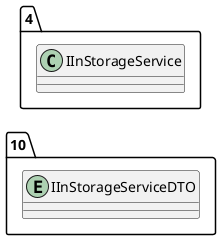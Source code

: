@startuml 
allow_mixing
left to right direction
package "10"{
entity IInStorageServiceDTO

}
package "4"{
class IInStorageService
}
@enduml